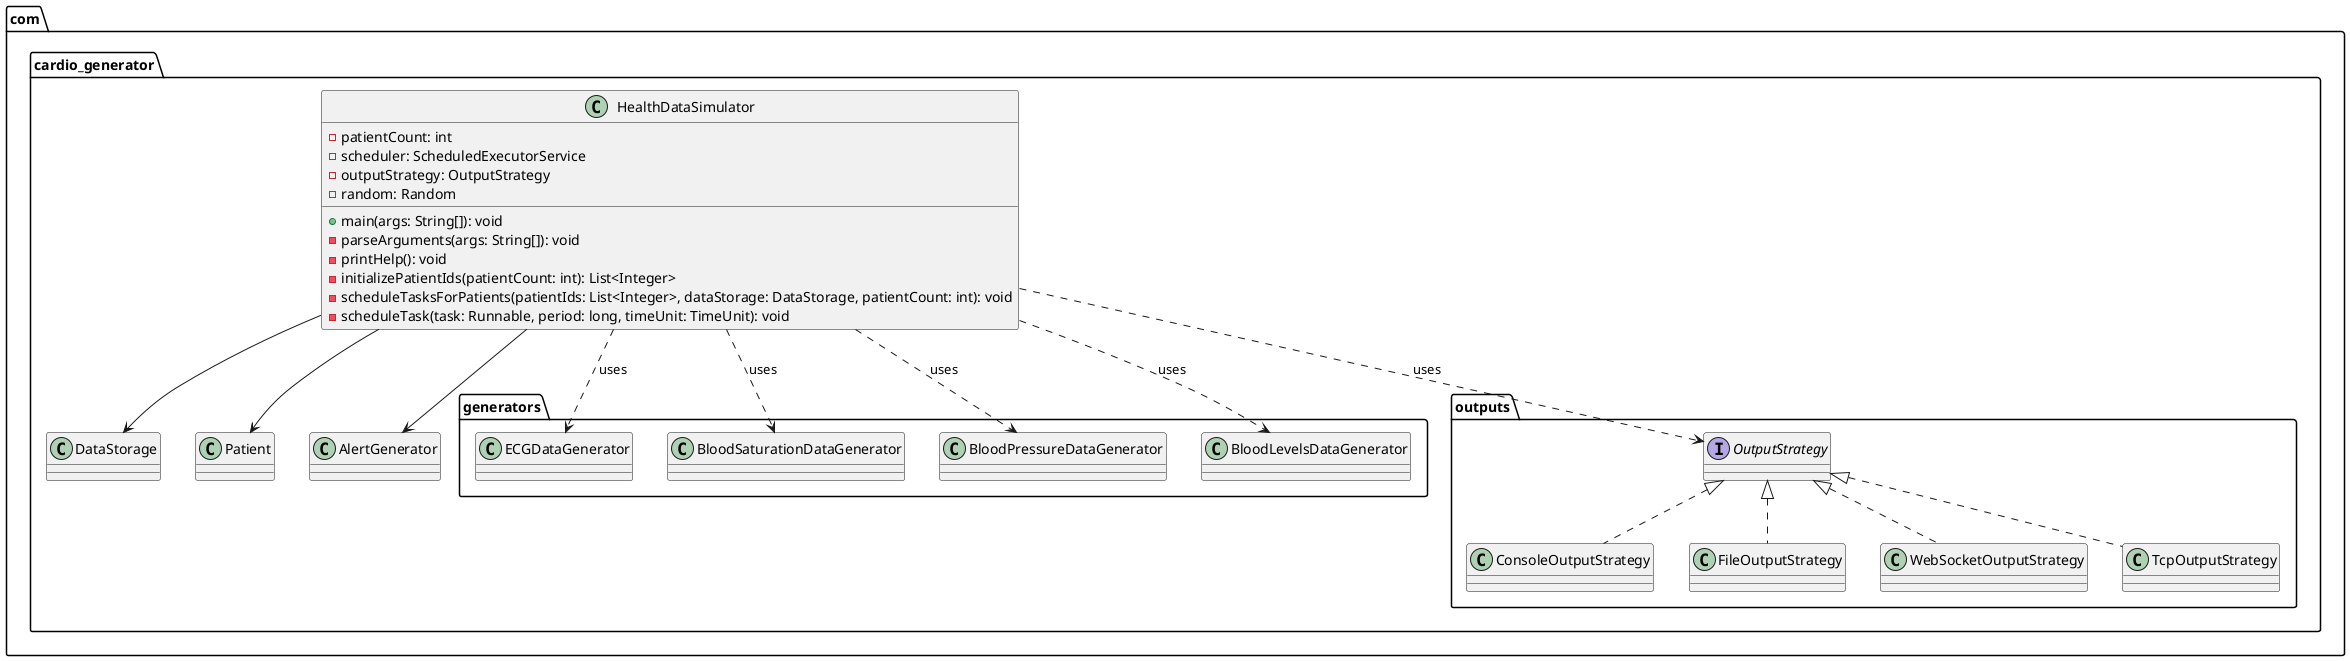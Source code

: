 @startuml

package com.cardio_generator {
  class HealthDataSimulator {
    - patientCount: int
    - scheduler: ScheduledExecutorService
    - outputStrategy: OutputStrategy
    - random: Random
    + main(args: String[]): void
    - parseArguments(args: String[]): void
    - printHelp(): void
    - initializePatientIds(patientCount: int): List<Integer>
    - scheduleTasksForPatients(patientIds: List<Integer>, dataStorage: DataStorage, patientCount: int): void
    - scheduleTask(task: Runnable, period: long, timeUnit: TimeUnit): void
  }

  class DataStorage
  class Patient
  class AlertGenerator

  HealthDataSimulator --> DataStorage
  HealthDataSimulator --> AlertGenerator
  HealthDataSimulator --> Patient
}

package com.cardio_generator.generators {
  class ECGDataGenerator
  class BloodSaturationDataGenerator
  class BloodPressureDataGenerator
  class BloodLevelsDataGenerator
}

package com.cardio_generator.outputs {
  interface OutputStrategy
  class ConsoleOutputStrategy
  class FileOutputStrategy
  class WebSocketOutputStrategy
  class TcpOutputStrategy
}

' Relationships from HealthDataSimulator to generators and outputs packages
com.cardio_generator.HealthDataSimulator ..> com.cardio_generator.generators.ECGDataGenerator : uses
com.cardio_generator.HealthDataSimulator ..> com.cardio_generator.generators.BloodSaturationDataGenerator : uses
com.cardio_generator.HealthDataSimulator ..> com.cardio_generator.generators.BloodPressureDataGenerator : uses
com.cardio_generator.HealthDataSimulator ..> com.cardio_generator.generators.BloodLevelsDataGenerator : uses

com.cardio_generator.HealthDataSimulator ..> com.cardio_generator.outputs.OutputStrategy : uses
com.cardio_generator.outputs.OutputStrategy <|.. com.cardio_generator.outputs.ConsoleOutputStrategy
com.cardio_generator.outputs.OutputStrategy <|.. com.cardio_generator.outputs.FileOutputStrategy
com.cardio_generator.outputs.OutputStrategy <|.. com.cardio_generator.outputs.WebSocketOutputStrategy
com.cardio_generator.outputs.OutputStrategy <|.. com.cardio_generator.outputs.TcpOutputStrategy

@enduml

